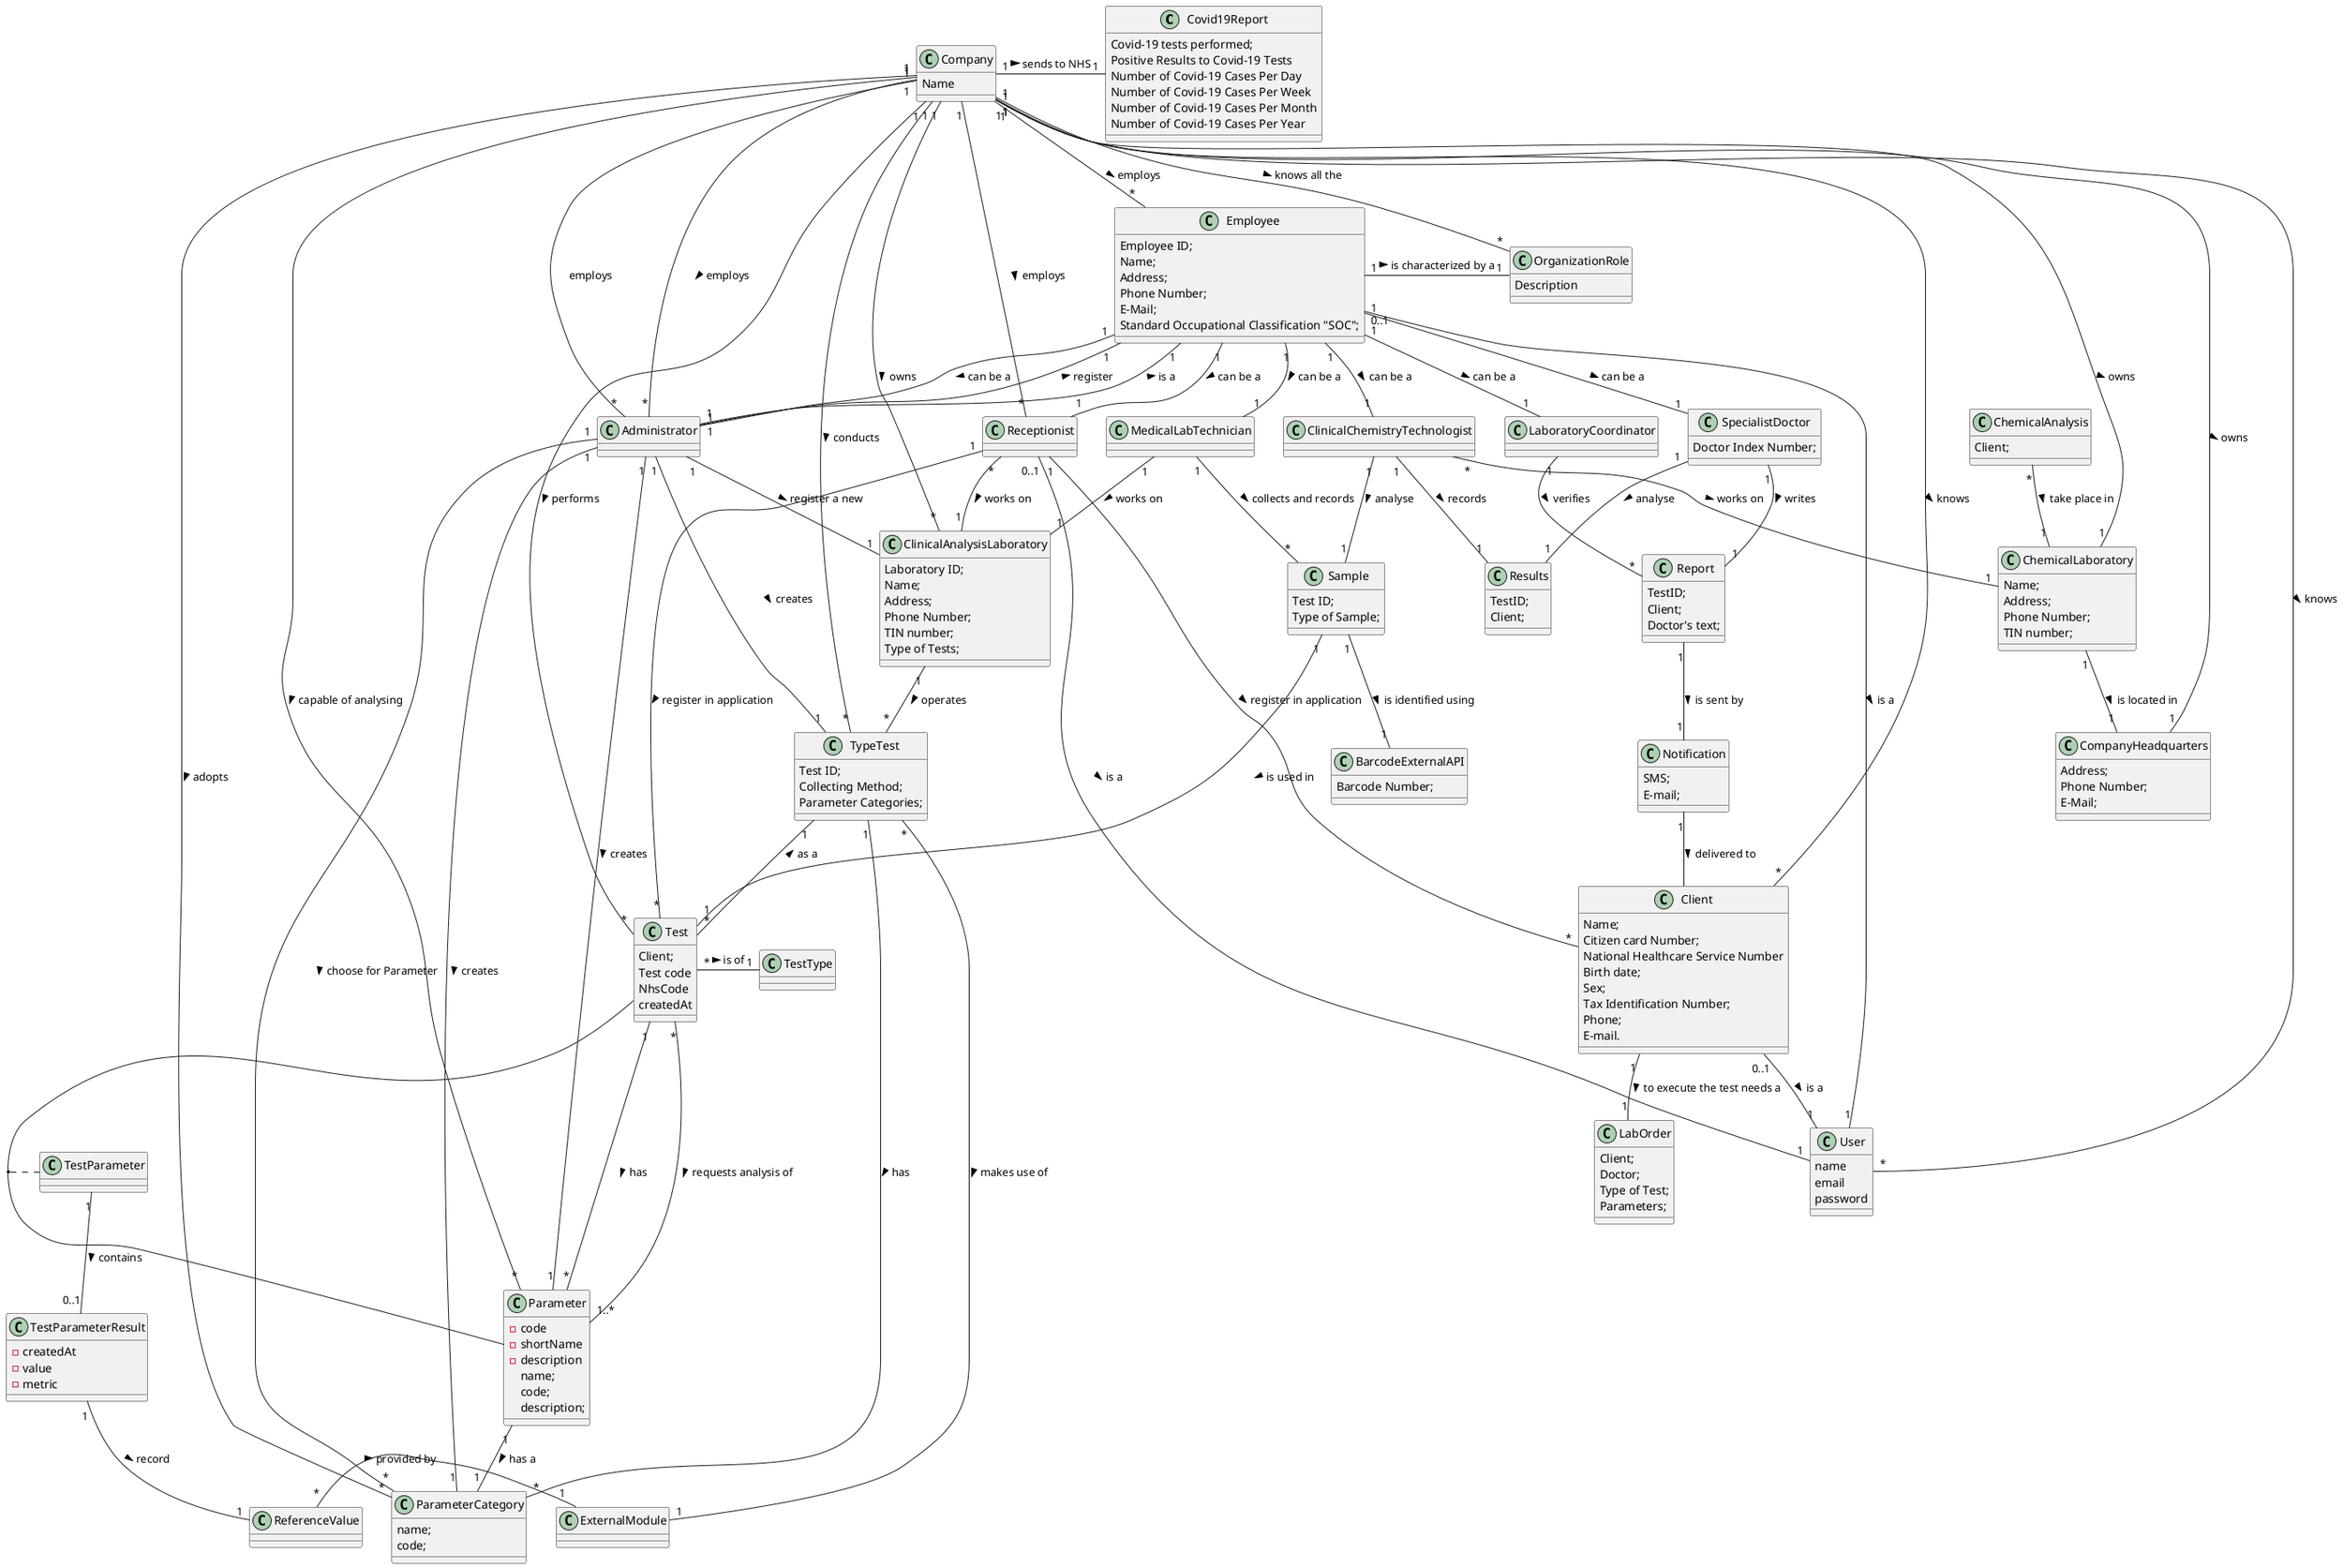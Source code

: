 @startuml


class Covid19Report{
Covid-19 tests performed;
Positive Results to Covid-19 Tests
Number of Covid-19 Cases Per Day
Number of Covid-19 Cases Per Week
Number of Covid-19 Cases Per Month
Number of Covid-19 Cases Per Year
}

class Test{
Client;
Test code
NhsCode
createdAt
}

class Sample{
Test ID;
Type of Sample;
}

class TypeTest{
Test ID;
Collecting Method;
Parameter Categories;
}


class Client{
Name;
Citizen card Number;
National Healthcare Service Number
Birth date;
Sex;
Tax Identification Number;
Phone;
E-mail.
}

class ExternalModule{
}

class ReferenceValue{
}

class TestParameterResult{
-createdAt
-value
-metric
}

class TestParameter{
}

class Parameter{
-code
-shortName
-description
}

class Receptionist{
}

class MedicalLabTechnician{
}

class SpecialistDoctor{

Doctor Index Number;
}

class Administrator{
}

class ClinicalChemistryTechnologist{
}

class LaboratoryCoordinator{
}

class ClinicalAnalysisLaboratory{
Laboratory ID;
Name;
Address;
Phone Number;
TIN number;
Type of Tests;
}

class ChemicalLaboratory{
Name;
Address;
Phone Number;
TIN number;
}

class CompanyHeadquarters{
Address;
Phone Number;
E-Mail;
}

class ChemicalAnalysis{
Client;
}



class Company{
Name
}

class BarcodeExternalAPI{
Barcode Number;
}

class LabOrder{
Client;
Doctor;
Type of Test;
Parameters;
}

class Results{
TestID;
Client;
}

class Notification{
SMS;
E-mail;
}

class Report{
TestID;
Client;
Doctor's text;
}



class Parameter{
name;
code;
description;
}

class ParameterCategory{
name;
code;
}

class Employee{
Employee ID;
Name;
Address;
Phone Number;
E-Mail;
Standard Occupational Classification "SOC";
}

class User{
name
email
password
}

class OrganizationRole{
Description
}

(Test, Parameter) .. TestParameter
Administrator "1" -- "*" ParameterCategory : choose for Parameter >
Administrator "1" -- "1" ClinicalAnalysisLaboratory : register a new >
Administrator "1" -- "1" Employee: register >
Administrator "1" -- "1" Parameter : creates >
Administrator "1" -- "1" ParameterCategory : creates >
Administrator "1" -- "1" TypeTest: creates >
Administrator"1" -- "1" Employee: is a >
ChemicalAnalysis "*" -- "1" ChemicalLaboratory : take place in >
ChemicalLaboratory "1" -- "1" CompanyHeadquarters: is located in >
Client "0..1" -- "1" User: is a >
Client "1" -- "1" LabOrder: to execute the test needs a  >
ClinicalAnalysisLaboratory "1" -- "*" TypeTest : operates >
ClinicalChemistryTechnologist "*" -- "1" ChemicalLaboratory : works on >
ClinicalChemistryTechnologist "1" -- "1" Results : records >
ClinicalChemistryTechnologist "1" -- "1" Sample : analyse >
Company "1" - "*" OrganizationRole: knows all the >
Company "1" - "1" Covid19Report: sends to NHS >
Company "1" -- "*" Administrator : employs
Company "1" -- "*" Administrator: employs >
Company "1" -- "*" Client: knows >
Company "1" -- "*" ClinicalAnalysisLaboratory: owns >
Company "1" -- "*" Employee: employs >
Company "1" -- "*" Parameter: capable of analysing >
Company "1" -- "*" ParameterCategory : adopts >
Company "1" -- "*" Receptionist: employs >
Company "1" -- "*" Test: performs >
Company "1" -- "*" TypeTest: conducts >
Company "1" -- "*" User: knows >
Company "1" -- "1" ChemicalLaboratory: owns >
Company "1" -- "1" CompanyHeadquarters: owns >
Employee "0..1" -- "1" User: is a >
Employee "1" - "1" OrganizationRole: is characterized by a  >
Employee "1" -- "1" Administrator: can be a >
Employee "1" -- "1" ClinicalChemistryTechnologist: can be a >
Employee "1" -- "1" LaboratoryCoordinator: can be a >
Employee "1" -- "1" MedicalLabTechnician: can be a >
Employee "1" -- "1" Receptionist: can be a >
Employee "1" -- "1" SpecialistDoctor: can be a >
LaboratoryCoordinator "1" -- "*" Report: verifies >
MedicalLabTechnician "1" -- "*" Sample: collects and records >
MedicalLabTechnician "1" -- "1" ClinicalAnalysisLaboratory : works on >
Notification "1" -- Client : delivered to >
Parameter "1" -- "1" ParameterCategory : has a >
Receptionist "*" -- "1" ClinicalAnalysisLaboratory: works on >
Receptionist "0..1" -- "1" User: is a >
Receptionist "1" -- "*" Client: register in application >
Receptionist "1" -- "*" Test: register in application >
ReferenceValue "*" - "1" ExternalModule: provided by >
Report "1" -- "1" Notification : is sent by >
Sample "1" -- "1" BarcodeExternalAPI : is identified using >
Sample "1" -- "1" Test : is used in >
SpecialistDoctor "1" -- "1" Report: writes >
SpecialistDoctor "1" -- "1" Results: analyse >
Test "*" - "1" TestType: is of >
Test "*" -- "1..*" Parameter: requests analysis of >
Test "1" -- "*" Parameter : has >
TestParameter "1" -- "0..1" TestParameterResult: contains >
TestParameterResult "1" -- "1" ReferenceValue: record >
TypeTest "*" - "1" ExternalModule: makes use of >
TypeTest "1" -- "*" ParameterCategory : has >
TypeTest "1" -- "*" Test : as a <
@enduml
